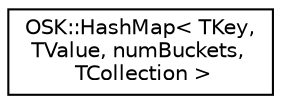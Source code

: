 digraph "Representación gráfica de la clase"
{
 // INTERACTIVE_SVG=YES
 // LATEX_PDF_SIZE
  edge [fontname="Helvetica",fontsize="10",labelfontname="Helvetica",labelfontsize="10"];
  node [fontname="Helvetica",fontsize="10",shape=record];
  rankdir="LR";
  Node0 [label="OSK::HashMap\< TKey,\l TValue, numBuckets,\l TCollection \>",height=0.2,width=0.4,color="black", fillcolor="white", style="filled",URL="$class_o_s_k_1_1_hash_map.html",tooltip="Un HashMap representa una colleción que enlaza un valor a otro. Está compuesto internamente por varia..."];
}

